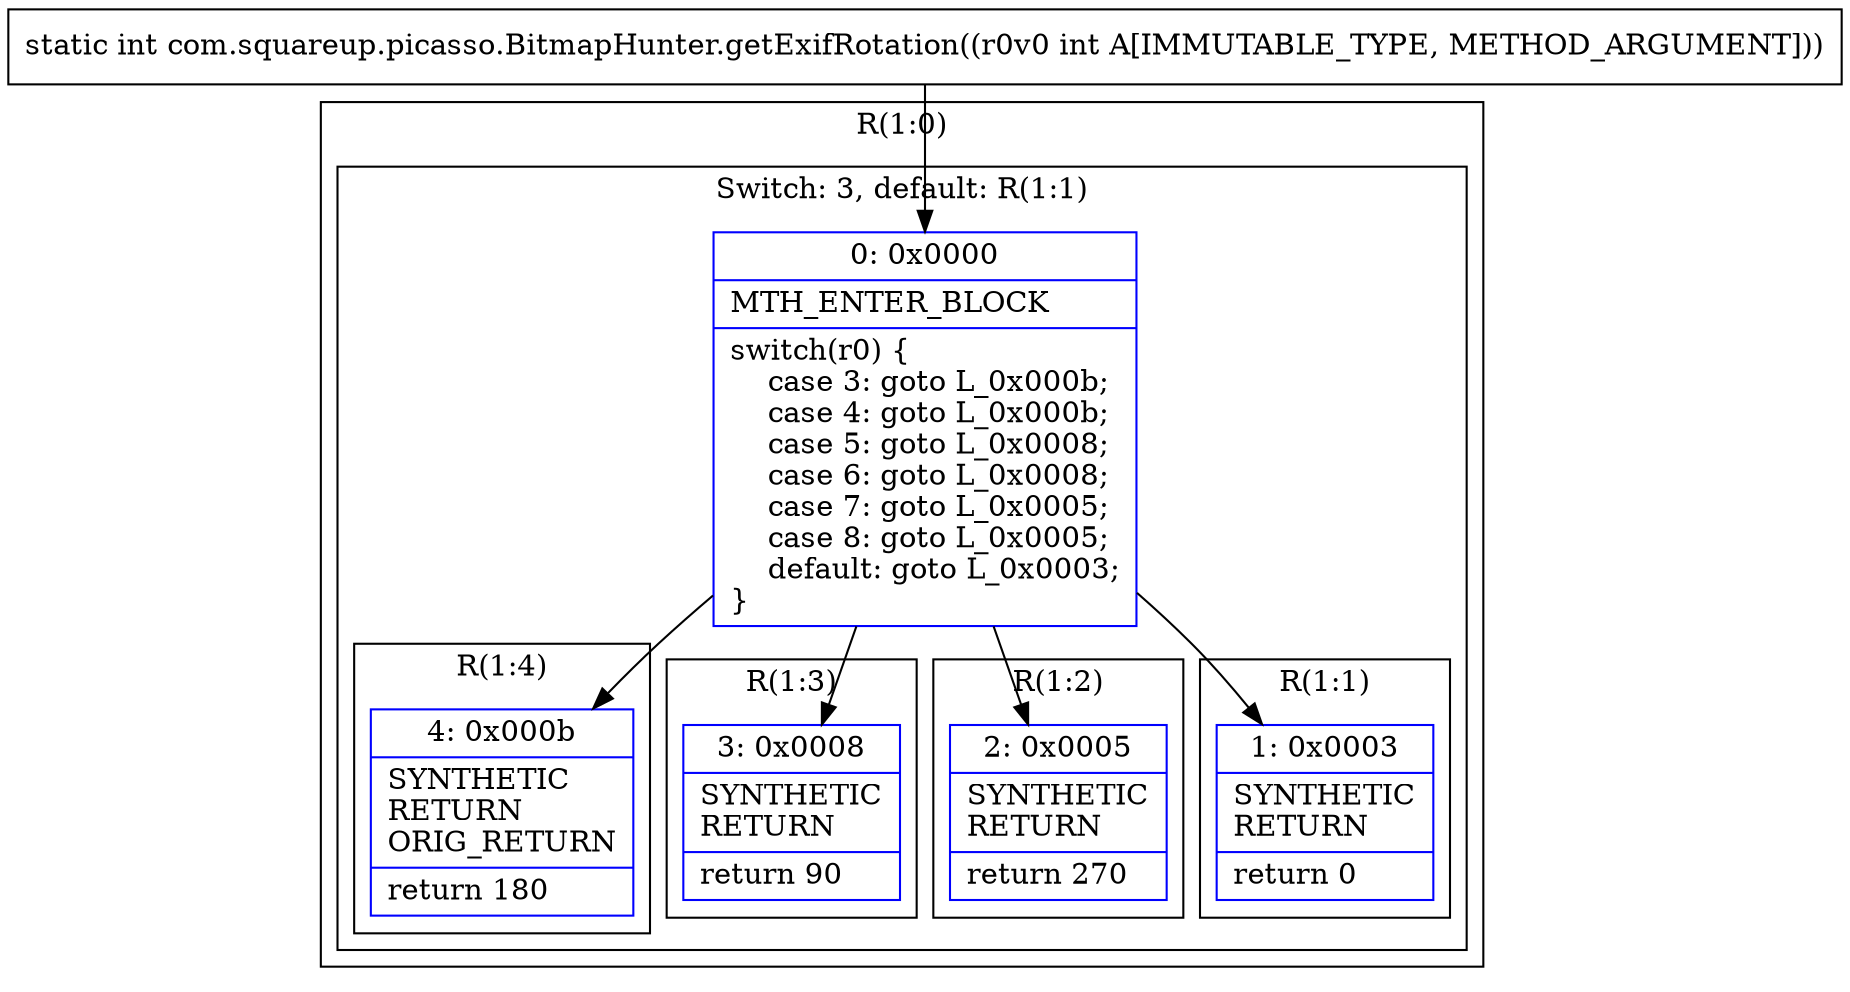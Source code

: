 digraph "CFG forcom.squareup.picasso.BitmapHunter.getExifRotation(I)I" {
subgraph cluster_Region_1497943611 {
label = "R(1:0)";
node [shape=record,color=blue];
subgraph cluster_SwitchRegion_480693874 {
label = "Switch: 3, default: R(1:1)";
node [shape=record,color=blue];
Node_0 [shape=record,label="{0\:\ 0x0000|MTH_ENTER_BLOCK\l|switch(r0) \{\l    case 3: goto L_0x000b;\l    case 4: goto L_0x000b;\l    case 5: goto L_0x0008;\l    case 6: goto L_0x0008;\l    case 7: goto L_0x0005;\l    case 8: goto L_0x0005;\l    default: goto L_0x0003;\l\}\l}"];
subgraph cluster_Region_1404220385 {
label = "R(1:4)";
node [shape=record,color=blue];
Node_4 [shape=record,label="{4\:\ 0x000b|SYNTHETIC\lRETURN\lORIG_RETURN\l|return 180\l}"];
}
subgraph cluster_Region_142468710 {
label = "R(1:3)";
node [shape=record,color=blue];
Node_3 [shape=record,label="{3\:\ 0x0008|SYNTHETIC\lRETURN\l|return 90\l}"];
}
subgraph cluster_Region_400283716 {
label = "R(1:2)";
node [shape=record,color=blue];
Node_2 [shape=record,label="{2\:\ 0x0005|SYNTHETIC\lRETURN\l|return 270\l}"];
}
subgraph cluster_Region_1034178963 {
label = "R(1:1)";
node [shape=record,color=blue];
Node_1 [shape=record,label="{1\:\ 0x0003|SYNTHETIC\lRETURN\l|return 0\l}"];
}
}
}
MethodNode[shape=record,label="{static int com.squareup.picasso.BitmapHunter.getExifRotation((r0v0 int A[IMMUTABLE_TYPE, METHOD_ARGUMENT])) }"];
MethodNode -> Node_0;
Node_0 -> Node_1;
Node_0 -> Node_2;
Node_0 -> Node_3;
Node_0 -> Node_4;
}

